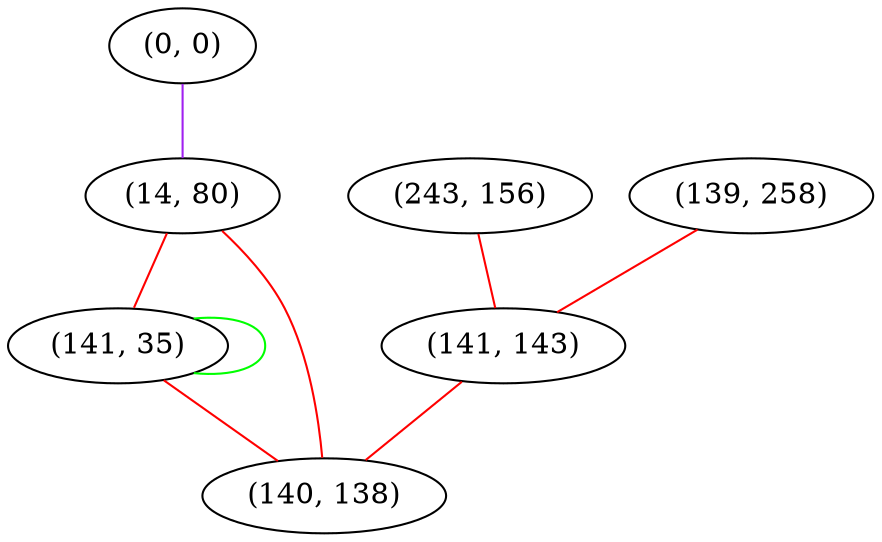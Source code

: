 graph "" {
"(0, 0)";
"(243, 156)";
"(14, 80)";
"(141, 35)";
"(139, 258)";
"(141, 143)";
"(140, 138)";
"(0, 0)" -- "(14, 80)"  [color=purple, key=0, weight=4];
"(243, 156)" -- "(141, 143)"  [color=red, key=0, weight=1];
"(14, 80)" -- "(140, 138)"  [color=red, key=0, weight=1];
"(14, 80)" -- "(141, 35)"  [color=red, key=0, weight=1];
"(141, 35)" -- "(140, 138)"  [color=red, key=0, weight=1];
"(141, 35)" -- "(141, 35)"  [color=green, key=0, weight=2];
"(139, 258)" -- "(141, 143)"  [color=red, key=0, weight=1];
"(141, 143)" -- "(140, 138)"  [color=red, key=0, weight=1];
}
